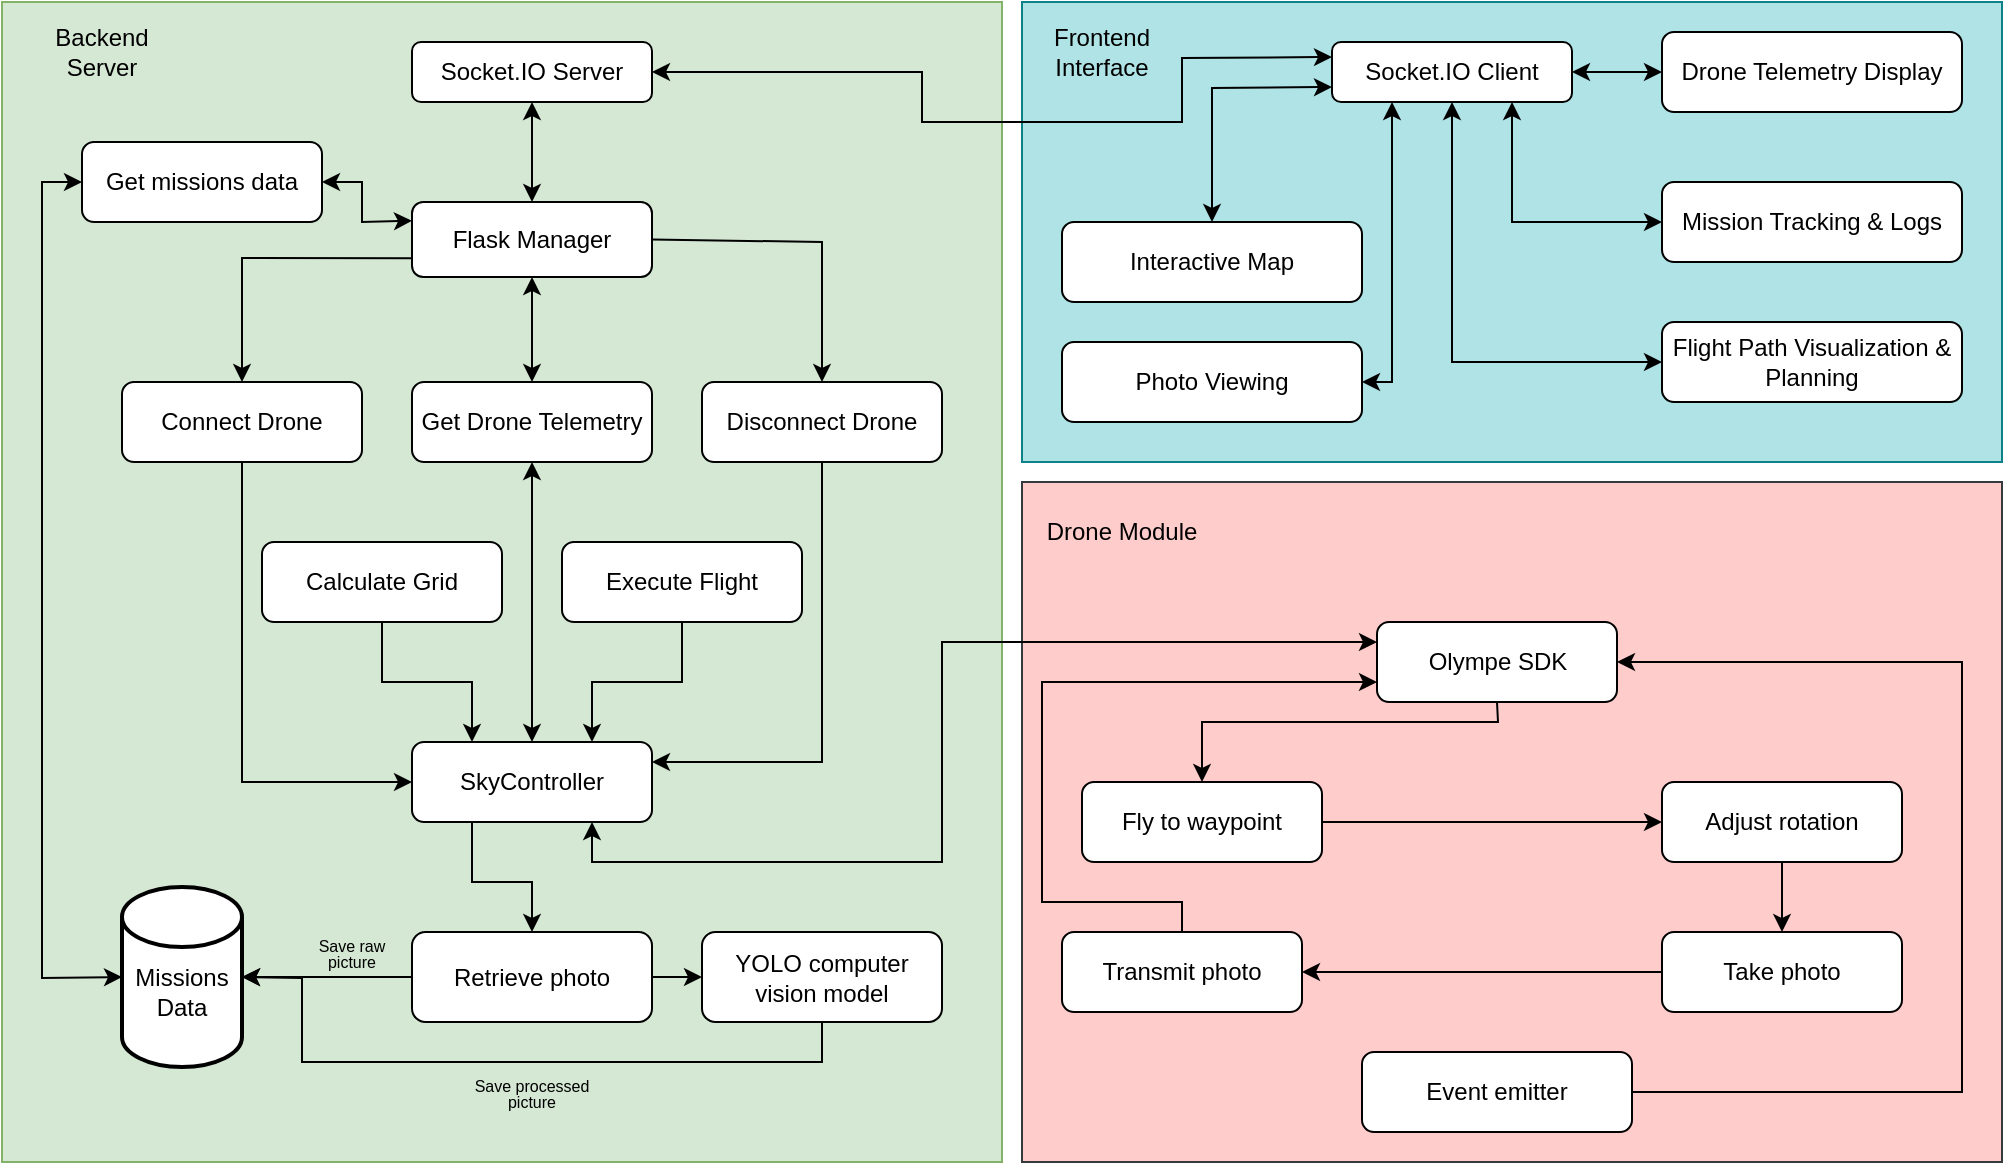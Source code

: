 <mxfile version="27.0.1">
  <diagram id="C5RBs43oDa-KdzZeNtuy" name="Page-1">
    <mxGraphModel dx="2008" dy="646" grid="1" gridSize="10" guides="1" tooltips="1" connect="1" arrows="1" fold="1" page="1" pageScale="1" pageWidth="827" pageHeight="1169" math="0" shadow="0">
      <root>
        <mxCell id="WIyWlLk6GJQsqaUBKTNV-0" />
        <mxCell id="WIyWlLk6GJQsqaUBKTNV-1" parent="WIyWlLk6GJQsqaUBKTNV-0" />
        <mxCell id="asMy0PvWTPp3YbjhJUl--8" value="" style="rounded=0;whiteSpace=wrap;html=1;fillColor=#b0e3e6;strokeColor=#0e8088;" vertex="1" parent="WIyWlLk6GJQsqaUBKTNV-1">
          <mxGeometry x="160" y="40" width="490" height="230" as="geometry" />
        </mxCell>
        <mxCell id="asMy0PvWTPp3YbjhJUl--15" value="" style="rounded=0;whiteSpace=wrap;html=1;fillColor=#d5e8d4;strokeColor=#82b366;labelBackgroundColor=none;" vertex="1" parent="WIyWlLk6GJQsqaUBKTNV-1">
          <mxGeometry x="-350" y="40" width="500" height="580" as="geometry" />
        </mxCell>
        <mxCell id="asMy0PvWTPp3YbjhJUl--16" value="" style="rounded=0;whiteSpace=wrap;html=1;fillColor=#ffcccc;strokeColor=#36393d;" vertex="1" parent="WIyWlLk6GJQsqaUBKTNV-1">
          <mxGeometry x="160" y="280" width="490" height="340" as="geometry" />
        </mxCell>
        <mxCell id="asMy0PvWTPp3YbjhJUl--17" value="Backend Server" style="text;html=1;align=center;verticalAlign=middle;whiteSpace=wrap;rounded=0;" vertex="1" parent="WIyWlLk6GJQsqaUBKTNV-1">
          <mxGeometry x="-340" y="40" width="80" height="50" as="geometry" />
        </mxCell>
        <mxCell id="asMy0PvWTPp3YbjhJUl--18" value="Frontend Interface" style="text;html=1;align=center;verticalAlign=middle;whiteSpace=wrap;rounded=0;" vertex="1" parent="WIyWlLk6GJQsqaUBKTNV-1">
          <mxGeometry x="160" y="40" width="80" height="50" as="geometry" />
        </mxCell>
        <mxCell id="asMy0PvWTPp3YbjhJUl--19" value="Drone Module" style="text;html=1;align=center;verticalAlign=middle;whiteSpace=wrap;rounded=0;" vertex="1" parent="WIyWlLk6GJQsqaUBKTNV-1">
          <mxGeometry x="170" y="280" width="80" height="50" as="geometry" />
        </mxCell>
        <mxCell id="asMy0PvWTPp3YbjhJUl--20" value="Socket.IO Server" style="rounded=1;whiteSpace=wrap;html=1;" vertex="1" parent="WIyWlLk6GJQsqaUBKTNV-1">
          <mxGeometry x="-145" y="60" width="120" height="30" as="geometry" />
        </mxCell>
        <mxCell id="asMy0PvWTPp3YbjhJUl--21" value="Socket.IO Client" style="rounded=1;whiteSpace=wrap;html=1;" vertex="1" parent="WIyWlLk6GJQsqaUBKTNV-1">
          <mxGeometry x="315" y="60" width="120" height="30" as="geometry" />
        </mxCell>
        <mxCell id="asMy0PvWTPp3YbjhJUl--23" value="" style="endArrow=classic;startArrow=classic;html=1;rounded=0;exitX=1;exitY=0.5;exitDx=0;exitDy=0;entryX=0;entryY=0.25;entryDx=0;entryDy=0;" edge="1" parent="WIyWlLk6GJQsqaUBKTNV-1" source="asMy0PvWTPp3YbjhJUl--20" target="asMy0PvWTPp3YbjhJUl--21">
          <mxGeometry width="50" height="50" relative="1" as="geometry">
            <mxPoint x="30" y="210" as="sourcePoint" />
            <mxPoint x="80" y="160" as="targetPoint" />
            <Array as="points">
              <mxPoint x="110" y="75" />
              <mxPoint x="110" y="100" />
              <mxPoint x="240" y="100" />
              <mxPoint x="240" y="68" />
            </Array>
          </mxGeometry>
        </mxCell>
        <mxCell id="asMy0PvWTPp3YbjhJUl--24" value="Photo Viewing" style="rounded=1;whiteSpace=wrap;html=1;" vertex="1" parent="WIyWlLk6GJQsqaUBKTNV-1">
          <mxGeometry x="180" y="210" width="150" height="40" as="geometry" />
        </mxCell>
        <mxCell id="asMy0PvWTPp3YbjhJUl--25" value="Mission Tracking &amp;amp; Logs" style="rounded=1;whiteSpace=wrap;html=1;" vertex="1" parent="WIyWlLk6GJQsqaUBKTNV-1">
          <mxGeometry x="480" y="130" width="150" height="40" as="geometry" />
        </mxCell>
        <mxCell id="asMy0PvWTPp3YbjhJUl--26" value="Drone Telemetry Display" style="rounded=1;whiteSpace=wrap;html=1;" vertex="1" parent="WIyWlLk6GJQsqaUBKTNV-1">
          <mxGeometry x="480" y="55" width="150" height="40" as="geometry" />
        </mxCell>
        <mxCell id="asMy0PvWTPp3YbjhJUl--27" value="Interactive Map" style="rounded=1;whiteSpace=wrap;html=1;" vertex="1" parent="WIyWlLk6GJQsqaUBKTNV-1">
          <mxGeometry x="180" y="150" width="150" height="40" as="geometry" />
        </mxCell>
        <mxCell id="asMy0PvWTPp3YbjhJUl--28" value="Flight Path Visualization &amp;amp; Planning" style="rounded=1;whiteSpace=wrap;html=1;" vertex="1" parent="WIyWlLk6GJQsqaUBKTNV-1">
          <mxGeometry x="480" y="200" width="150" height="40" as="geometry" />
        </mxCell>
        <mxCell id="asMy0PvWTPp3YbjhJUl--42" value="Olympe SDK" style="rounded=1;whiteSpace=wrap;html=1;" vertex="1" parent="WIyWlLk6GJQsqaUBKTNV-1">
          <mxGeometry x="337.5" y="350" width="120" height="40" as="geometry" />
        </mxCell>
        <mxCell id="asMy0PvWTPp3YbjhJUl--43" value="Flask Manager" style="rounded=1;whiteSpace=wrap;html=1;" vertex="1" parent="WIyWlLk6GJQsqaUBKTNV-1">
          <mxGeometry x="-145" y="140" width="120" height="37.5" as="geometry" />
        </mxCell>
        <mxCell id="asMy0PvWTPp3YbjhJUl--48" value="&lt;div&gt;&lt;br&gt;&lt;/div&gt;&lt;div&gt;Missions Data&lt;/div&gt;" style="strokeWidth=2;html=1;shape=mxgraph.flowchart.database;whiteSpace=wrap;rounded=0;strokeColor=default;align=center;verticalAlign=middle;fontFamily=Helvetica;fontSize=12;fontColor=default;fillColor=default;" vertex="1" parent="WIyWlLk6GJQsqaUBKTNV-1">
          <mxGeometry x="-290" y="482.5" width="60" height="90" as="geometry" />
        </mxCell>
        <mxCell id="asMy0PvWTPp3YbjhJUl--49" value="Connect Drone" style="rounded=1;whiteSpace=wrap;html=1;strokeColor=default;align=center;verticalAlign=middle;fontFamily=Helvetica;fontSize=12;fontColor=default;fillColor=default;" vertex="1" parent="WIyWlLk6GJQsqaUBKTNV-1">
          <mxGeometry x="-290" y="230" width="120" height="40" as="geometry" />
        </mxCell>
        <mxCell id="asMy0PvWTPp3YbjhJUl--56" value="" style="endArrow=classic;startArrow=classic;html=1;rounded=0;fontFamily=Helvetica;fontSize=12;fontColor=default;exitX=0.5;exitY=0;exitDx=0;exitDy=0;entryX=0.5;entryY=1;entryDx=0;entryDy=0;" edge="1" parent="WIyWlLk6GJQsqaUBKTNV-1" source="asMy0PvWTPp3YbjhJUl--43" target="asMy0PvWTPp3YbjhJUl--20">
          <mxGeometry width="50" height="50" relative="1" as="geometry">
            <mxPoint x="220" y="320" as="sourcePoint" />
            <mxPoint x="270" y="270" as="targetPoint" />
          </mxGeometry>
        </mxCell>
        <mxCell id="asMy0PvWTPp3YbjhJUl--63" value="Disconnect Drone" style="rounded=1;whiteSpace=wrap;html=1;strokeColor=default;align=center;verticalAlign=middle;fontFamily=Helvetica;fontSize=12;fontColor=default;fillColor=default;" vertex="1" parent="WIyWlLk6GJQsqaUBKTNV-1">
          <mxGeometry y="230" width="120" height="40" as="geometry" />
        </mxCell>
        <mxCell id="asMy0PvWTPp3YbjhJUl--64" value="SkyController" style="rounded=1;whiteSpace=wrap;html=1;strokeColor=default;align=center;verticalAlign=middle;fontFamily=Helvetica;fontSize=12;fontColor=default;fillColor=default;" vertex="1" parent="WIyWlLk6GJQsqaUBKTNV-1">
          <mxGeometry x="-145" y="410" width="120" height="40" as="geometry" />
        </mxCell>
        <mxCell id="asMy0PvWTPp3YbjhJUl--65" value="Get Drone Telemetry" style="rounded=1;whiteSpace=wrap;html=1;strokeColor=default;align=center;verticalAlign=middle;fontFamily=Helvetica;fontSize=12;fontColor=default;fillColor=default;" vertex="1" parent="WIyWlLk6GJQsqaUBKTNV-1">
          <mxGeometry x="-145" y="230" width="120" height="40" as="geometry" />
        </mxCell>
        <mxCell id="asMy0PvWTPp3YbjhJUl--66" value="Calculate Grid" style="rounded=1;whiteSpace=wrap;html=1;strokeColor=default;align=center;verticalAlign=middle;fontFamily=Helvetica;fontSize=12;fontColor=default;fillColor=default;" vertex="1" parent="WIyWlLk6GJQsqaUBKTNV-1">
          <mxGeometry x="-220" y="310" width="120" height="40" as="geometry" />
        </mxCell>
        <mxCell id="asMy0PvWTPp3YbjhJUl--67" value="Execute Flight" style="rounded=1;whiteSpace=wrap;html=1;strokeColor=default;align=center;verticalAlign=middle;fontFamily=Helvetica;fontSize=12;fontColor=default;fillColor=default;" vertex="1" parent="WIyWlLk6GJQsqaUBKTNV-1">
          <mxGeometry x="-70" y="310" width="120" height="40" as="geometry" />
        </mxCell>
        <mxCell id="asMy0PvWTPp3YbjhJUl--76" value="" style="endArrow=classic;startArrow=classic;html=1;rounded=0;fontFamily=Helvetica;fontSize=12;fontColor=default;exitX=0.75;exitY=1;exitDx=0;exitDy=0;entryX=0;entryY=0.25;entryDx=0;entryDy=0;" edge="1" parent="WIyWlLk6GJQsqaUBKTNV-1" source="asMy0PvWTPp3YbjhJUl--64" target="asMy0PvWTPp3YbjhJUl--42">
          <mxGeometry width="50" height="50" relative="1" as="geometry">
            <mxPoint x="-60" y="530" as="sourcePoint" />
            <mxPoint x="-10" y="480" as="targetPoint" />
            <Array as="points">
              <mxPoint x="-55" y="470" />
              <mxPoint x="120" y="470" />
              <mxPoint x="120" y="370" />
              <mxPoint x="120" y="360" />
            </Array>
          </mxGeometry>
        </mxCell>
        <mxCell id="asMy0PvWTPp3YbjhJUl--77" value="" style="endArrow=classic;html=1;rounded=0;fontFamily=Helvetica;fontSize=12;fontColor=default;exitX=0.5;exitY=1;exitDx=0;exitDy=0;entryX=0;entryY=0.5;entryDx=0;entryDy=0;" edge="1" parent="WIyWlLk6GJQsqaUBKTNV-1" source="asMy0PvWTPp3YbjhJUl--49" target="asMy0PvWTPp3YbjhJUl--64">
          <mxGeometry width="50" height="50" relative="1" as="geometry">
            <mxPoint x="220" y="370" as="sourcePoint" />
            <mxPoint x="270" y="320" as="targetPoint" />
            <Array as="points">
              <mxPoint x="-230" y="430" />
            </Array>
          </mxGeometry>
        </mxCell>
        <mxCell id="asMy0PvWTPp3YbjhJUl--79" value="" style="endArrow=classic;html=1;rounded=0;fontFamily=Helvetica;fontSize=12;fontColor=default;exitX=0.5;exitY=1;exitDx=0;exitDy=0;entryX=0.25;entryY=0;entryDx=0;entryDy=0;" edge="1" parent="WIyWlLk6GJQsqaUBKTNV-1" source="asMy0PvWTPp3YbjhJUl--66" target="asMy0PvWTPp3YbjhJUl--64">
          <mxGeometry width="50" height="50" relative="1" as="geometry">
            <mxPoint x="220" y="370" as="sourcePoint" />
            <mxPoint x="270" y="320" as="targetPoint" />
            <Array as="points">
              <mxPoint x="-160" y="380" />
              <mxPoint x="-115" y="380" />
            </Array>
          </mxGeometry>
        </mxCell>
        <mxCell id="asMy0PvWTPp3YbjhJUl--80" value="" style="endArrow=classic;html=1;rounded=0;fontFamily=Helvetica;fontSize=12;fontColor=default;exitX=0.5;exitY=1;exitDx=0;exitDy=0;entryX=0.75;entryY=0;entryDx=0;entryDy=0;" edge="1" parent="WIyWlLk6GJQsqaUBKTNV-1" source="asMy0PvWTPp3YbjhJUl--67" target="asMy0PvWTPp3YbjhJUl--64">
          <mxGeometry width="50" height="50" relative="1" as="geometry">
            <mxPoint x="220" y="370" as="sourcePoint" />
            <mxPoint x="270" y="320" as="targetPoint" />
            <Array as="points">
              <mxPoint x="-10" y="380" />
              <mxPoint x="-55" y="380" />
            </Array>
          </mxGeometry>
        </mxCell>
        <mxCell id="asMy0PvWTPp3YbjhJUl--81" value="" style="endArrow=classic;html=1;rounded=0;fontFamily=Helvetica;fontSize=12;fontColor=default;exitX=0.5;exitY=1;exitDx=0;exitDy=0;entryX=1;entryY=0.25;entryDx=0;entryDy=0;" edge="1" parent="WIyWlLk6GJQsqaUBKTNV-1" source="asMy0PvWTPp3YbjhJUl--63" target="asMy0PvWTPp3YbjhJUl--64">
          <mxGeometry width="50" height="50" relative="1" as="geometry">
            <mxPoint x="220" y="370" as="sourcePoint" />
            <mxPoint x="270" y="320" as="targetPoint" />
            <Array as="points">
              <mxPoint x="60" y="420" />
            </Array>
          </mxGeometry>
        </mxCell>
        <mxCell id="asMy0PvWTPp3YbjhJUl--82" value="" style="endArrow=classic;startArrow=classic;html=1;rounded=0;fontFamily=Helvetica;fontSize=12;fontColor=default;exitX=0.5;exitY=1;exitDx=0;exitDy=0;entryX=0.5;entryY=0;entryDx=0;entryDy=0;" edge="1" parent="WIyWlLk6GJQsqaUBKTNV-1" source="asMy0PvWTPp3YbjhJUl--65" target="asMy0PvWTPp3YbjhJUl--64">
          <mxGeometry width="50" height="50" relative="1" as="geometry">
            <mxPoint x="220" y="370" as="sourcePoint" />
            <mxPoint x="270" y="320" as="targetPoint" />
          </mxGeometry>
        </mxCell>
        <mxCell id="asMy0PvWTPp3YbjhJUl--83" value="" style="endArrow=classic;startArrow=classic;html=1;rounded=0;fontFamily=Helvetica;fontSize=12;fontColor=default;exitX=0.5;exitY=0;exitDx=0;exitDy=0;entryX=0.5;entryY=1;entryDx=0;entryDy=0;" edge="1" parent="WIyWlLk6GJQsqaUBKTNV-1" source="asMy0PvWTPp3YbjhJUl--65" target="asMy0PvWTPp3YbjhJUl--43">
          <mxGeometry width="50" height="50" relative="1" as="geometry">
            <mxPoint x="220" y="370" as="sourcePoint" />
            <mxPoint x="270" y="320" as="targetPoint" />
          </mxGeometry>
        </mxCell>
        <mxCell id="asMy0PvWTPp3YbjhJUl--91" value="" style="edgeStyle=orthogonalEdgeStyle;rounded=0;orthogonalLoop=1;jettySize=auto;html=1;fontFamily=Helvetica;fontSize=12;fontColor=default;" edge="1" parent="WIyWlLk6GJQsqaUBKTNV-1" source="asMy0PvWTPp3YbjhJUl--85" target="asMy0PvWTPp3YbjhJUl--86">
          <mxGeometry relative="1" as="geometry" />
        </mxCell>
        <mxCell id="asMy0PvWTPp3YbjhJUl--85" value="Fly to waypoint" style="rounded=1;whiteSpace=wrap;html=1;strokeColor=default;align=center;verticalAlign=middle;fontFamily=Helvetica;fontSize=12;fontColor=default;fillColor=default;" vertex="1" parent="WIyWlLk6GJQsqaUBKTNV-1">
          <mxGeometry x="190" y="430" width="120" height="40" as="geometry" />
        </mxCell>
        <mxCell id="asMy0PvWTPp3YbjhJUl--92" value="" style="edgeStyle=orthogonalEdgeStyle;rounded=0;orthogonalLoop=1;jettySize=auto;html=1;fontFamily=Helvetica;fontSize=12;fontColor=default;" edge="1" parent="WIyWlLk6GJQsqaUBKTNV-1" source="asMy0PvWTPp3YbjhJUl--86" target="asMy0PvWTPp3YbjhJUl--87">
          <mxGeometry relative="1" as="geometry" />
        </mxCell>
        <mxCell id="asMy0PvWTPp3YbjhJUl--86" value="Adjust rotation" style="rounded=1;whiteSpace=wrap;html=1;strokeColor=default;align=center;verticalAlign=middle;fontFamily=Helvetica;fontSize=12;fontColor=default;fillColor=default;" vertex="1" parent="WIyWlLk6GJQsqaUBKTNV-1">
          <mxGeometry x="480" y="430" width="120" height="40" as="geometry" />
        </mxCell>
        <mxCell id="asMy0PvWTPp3YbjhJUl--93" value="" style="edgeStyle=orthogonalEdgeStyle;rounded=0;orthogonalLoop=1;jettySize=auto;html=1;fontFamily=Helvetica;fontSize=12;fontColor=default;" edge="1" parent="WIyWlLk6GJQsqaUBKTNV-1" source="asMy0PvWTPp3YbjhJUl--87" target="asMy0PvWTPp3YbjhJUl--89">
          <mxGeometry relative="1" as="geometry" />
        </mxCell>
        <mxCell id="asMy0PvWTPp3YbjhJUl--87" value="Take photo" style="rounded=1;whiteSpace=wrap;html=1;strokeColor=default;align=center;verticalAlign=middle;fontFamily=Helvetica;fontSize=12;fontColor=default;fillColor=default;" vertex="1" parent="WIyWlLk6GJQsqaUBKTNV-1">
          <mxGeometry x="480" y="505" width="120" height="40" as="geometry" />
        </mxCell>
        <mxCell id="asMy0PvWTPp3YbjhJUl--89" value="Transmit photo" style="rounded=1;whiteSpace=wrap;html=1;strokeColor=default;align=center;verticalAlign=middle;fontFamily=Helvetica;fontSize=12;fontColor=default;fillColor=default;" vertex="1" parent="WIyWlLk6GJQsqaUBKTNV-1">
          <mxGeometry x="180" y="505" width="120" height="40" as="geometry" />
        </mxCell>
        <mxCell id="asMy0PvWTPp3YbjhJUl--90" value="" style="endArrow=classic;html=1;rounded=0;fontFamily=Helvetica;fontSize=12;fontColor=default;exitX=0.5;exitY=1;exitDx=0;exitDy=0;entryX=0.5;entryY=0;entryDx=0;entryDy=0;" edge="1" parent="WIyWlLk6GJQsqaUBKTNV-1" source="asMy0PvWTPp3YbjhJUl--42" target="asMy0PvWTPp3YbjhJUl--85">
          <mxGeometry width="50" height="50" relative="1" as="geometry">
            <mxPoint x="220" y="370" as="sourcePoint" />
            <mxPoint x="270" y="320" as="targetPoint" />
            <Array as="points">
              <mxPoint x="398" y="400" />
              <mxPoint x="250" y="400" />
            </Array>
          </mxGeometry>
        </mxCell>
        <mxCell id="asMy0PvWTPp3YbjhJUl--96" value="" style="endArrow=classic;html=1;rounded=0;fontFamily=Helvetica;fontSize=12;fontColor=default;exitX=0.5;exitY=0;exitDx=0;exitDy=0;entryX=0;entryY=0.75;entryDx=0;entryDy=0;" edge="1" parent="WIyWlLk6GJQsqaUBKTNV-1" source="asMy0PvWTPp3YbjhJUl--89" target="asMy0PvWTPp3YbjhJUl--42">
          <mxGeometry width="50" height="50" relative="1" as="geometry">
            <mxPoint x="220" y="370" as="sourcePoint" />
            <mxPoint x="270" y="320" as="targetPoint" />
            <Array as="points">
              <mxPoint x="240" y="490" />
              <mxPoint x="170" y="490" />
              <mxPoint x="170" y="380" />
            </Array>
          </mxGeometry>
        </mxCell>
        <mxCell id="asMy0PvWTPp3YbjhJUl--98" value="" style="edgeStyle=orthogonalEdgeStyle;rounded=0;orthogonalLoop=1;jettySize=auto;html=1;fontFamily=Helvetica;fontSize=12;fontColor=default;entryX=1;entryY=0.5;entryDx=0;entryDy=0;entryPerimeter=0;" edge="1" parent="WIyWlLk6GJQsqaUBKTNV-1" source="asMy0PvWTPp3YbjhJUl--97" target="asMy0PvWTPp3YbjhJUl--48">
          <mxGeometry relative="1" as="geometry" />
        </mxCell>
        <mxCell id="asMy0PvWTPp3YbjhJUl--106" value="" style="edgeStyle=orthogonalEdgeStyle;rounded=0;orthogonalLoop=1;jettySize=auto;html=1;fontFamily=Helvetica;fontSize=12;fontColor=default;" edge="1" parent="WIyWlLk6GJQsqaUBKTNV-1" source="asMy0PvWTPp3YbjhJUl--97" target="asMy0PvWTPp3YbjhJUl--105">
          <mxGeometry relative="1" as="geometry" />
        </mxCell>
        <mxCell id="asMy0PvWTPp3YbjhJUl--97" value="Retrieve photo" style="rounded=1;whiteSpace=wrap;html=1;strokeColor=default;align=center;verticalAlign=middle;fontFamily=Helvetica;fontSize=12;fontColor=default;fillColor=default;" vertex="1" parent="WIyWlLk6GJQsqaUBKTNV-1">
          <mxGeometry x="-145" y="505" width="120" height="45" as="geometry" />
        </mxCell>
        <mxCell id="asMy0PvWTPp3YbjhJUl--100" value="Event emitter" style="rounded=1;whiteSpace=wrap;html=1;strokeColor=default;align=center;verticalAlign=middle;fontFamily=Helvetica;fontSize=12;fontColor=default;fillColor=default;" vertex="1" parent="WIyWlLk6GJQsqaUBKTNV-1">
          <mxGeometry x="330" y="565" width="135" height="40" as="geometry" />
        </mxCell>
        <mxCell id="asMy0PvWTPp3YbjhJUl--103" value="" style="endArrow=classic;html=1;rounded=0;fontFamily=Helvetica;fontSize=12;fontColor=default;exitX=1;exitY=0.5;exitDx=0;exitDy=0;entryX=1;entryY=0.5;entryDx=0;entryDy=0;" edge="1" parent="WIyWlLk6GJQsqaUBKTNV-1" source="asMy0PvWTPp3YbjhJUl--100" target="asMy0PvWTPp3YbjhJUl--42">
          <mxGeometry width="50" height="50" relative="1" as="geometry">
            <mxPoint x="220" y="560" as="sourcePoint" />
            <mxPoint x="270" y="510" as="targetPoint" />
            <Array as="points">
              <mxPoint x="630" y="585" />
              <mxPoint x="630" y="370" />
            </Array>
          </mxGeometry>
        </mxCell>
        <mxCell id="asMy0PvWTPp3YbjhJUl--104" value="" style="endArrow=classic;html=1;rounded=0;fontFamily=Helvetica;fontSize=12;fontColor=default;exitX=0.25;exitY=1;exitDx=0;exitDy=0;entryX=0.5;entryY=0;entryDx=0;entryDy=0;" edge="1" parent="WIyWlLk6GJQsqaUBKTNV-1" source="asMy0PvWTPp3YbjhJUl--64" target="asMy0PvWTPp3YbjhJUl--97">
          <mxGeometry width="50" height="50" relative="1" as="geometry">
            <mxPoint x="220" y="560" as="sourcePoint" />
            <mxPoint x="270" y="510" as="targetPoint" />
            <Array as="points">
              <mxPoint x="-115" y="480" />
              <mxPoint x="-85" y="480" />
            </Array>
          </mxGeometry>
        </mxCell>
        <mxCell id="asMy0PvWTPp3YbjhJUl--105" value="YOLO computer vision model" style="rounded=1;whiteSpace=wrap;html=1;strokeColor=default;align=center;verticalAlign=middle;fontFamily=Helvetica;fontSize=12;fontColor=default;fillColor=default;" vertex="1" parent="WIyWlLk6GJQsqaUBKTNV-1">
          <mxGeometry y="505" width="120" height="45" as="geometry" />
        </mxCell>
        <mxCell id="asMy0PvWTPp3YbjhJUl--109" value="" style="endArrow=classic;html=1;rounded=0;fontFamily=Helvetica;fontSize=12;fontColor=default;exitX=0.5;exitY=1;exitDx=0;exitDy=0;entryX=1;entryY=0.5;entryDx=0;entryDy=0;entryPerimeter=0;" edge="1" parent="WIyWlLk6GJQsqaUBKTNV-1" source="asMy0PvWTPp3YbjhJUl--105" target="asMy0PvWTPp3YbjhJUl--48">
          <mxGeometry width="50" height="50" relative="1" as="geometry">
            <mxPoint x="220" y="390" as="sourcePoint" />
            <mxPoint x="270" y="340" as="targetPoint" />
            <Array as="points">
              <mxPoint x="60" y="570" />
              <mxPoint x="-160" y="570" />
              <mxPoint x="-200" y="570" />
              <mxPoint x="-200" y="528" />
            </Array>
          </mxGeometry>
        </mxCell>
        <mxCell id="asMy0PvWTPp3YbjhJUl--110" value="&lt;div style=&quot;line-height: 60%;&quot;&gt;&lt;font style=&quot;font-size: 8px; line-height: 60%;&quot;&gt;Save raw picture&lt;/font&gt;&lt;/div&gt;" style="text;html=1;align=center;verticalAlign=middle;whiteSpace=wrap;rounded=0;fontFamily=Helvetica;fontSize=12;fontColor=default;" vertex="1" parent="WIyWlLk6GJQsqaUBKTNV-1">
          <mxGeometry x="-205" y="500" width="60" height="30" as="geometry" />
        </mxCell>
        <mxCell id="asMy0PvWTPp3YbjhJUl--112" value="&lt;div style=&quot;line-height: 60%;&quot;&gt;&lt;div&gt;&lt;font style=&quot;font-size: 8px; line-height: 60%;&quot;&gt;Save processed picture&lt;/font&gt;&lt;/div&gt;&lt;/div&gt;" style="text;html=1;align=center;verticalAlign=middle;whiteSpace=wrap;rounded=0;fontFamily=Helvetica;fontSize=12;fontColor=default;" vertex="1" parent="WIyWlLk6GJQsqaUBKTNV-1">
          <mxGeometry x="-115" y="570" width="60" height="30" as="geometry" />
        </mxCell>
        <mxCell id="asMy0PvWTPp3YbjhJUl--118" value="Get missions data" style="rounded=1;whiteSpace=wrap;html=1;strokeColor=default;align=center;verticalAlign=middle;fontFamily=Helvetica;fontSize=12;fontColor=default;fillColor=default;" vertex="1" parent="WIyWlLk6GJQsqaUBKTNV-1">
          <mxGeometry x="-310" y="110" width="120" height="40" as="geometry" />
        </mxCell>
        <mxCell id="asMy0PvWTPp3YbjhJUl--120" value="" style="endArrow=classic;startArrow=classic;html=1;rounded=0;fontFamily=Helvetica;fontSize=12;fontColor=default;entryX=0;entryY=0.5;entryDx=0;entryDy=0;exitX=0;exitY=0.5;exitDx=0;exitDy=0;exitPerimeter=0;" edge="1" parent="WIyWlLk6GJQsqaUBKTNV-1" source="asMy0PvWTPp3YbjhJUl--48" target="asMy0PvWTPp3YbjhJUl--118">
          <mxGeometry width="50" height="50" relative="1" as="geometry">
            <mxPoint x="180" y="370" as="sourcePoint" />
            <mxPoint x="230" y="320" as="targetPoint" />
            <Array as="points">
              <mxPoint x="-330" y="528" />
              <mxPoint x="-330" y="130" />
            </Array>
          </mxGeometry>
        </mxCell>
        <mxCell id="asMy0PvWTPp3YbjhJUl--121" value="" style="endArrow=classic;html=1;rounded=0;fontFamily=Helvetica;fontSize=12;fontColor=default;exitX=1;exitY=0.5;exitDx=0;exitDy=0;entryX=0.5;entryY=0;entryDx=0;entryDy=0;" edge="1" parent="WIyWlLk6GJQsqaUBKTNV-1" source="asMy0PvWTPp3YbjhJUl--43" target="asMy0PvWTPp3YbjhJUl--63">
          <mxGeometry width="50" height="50" relative="1" as="geometry">
            <mxPoint x="180" y="370" as="sourcePoint" />
            <mxPoint x="230" y="320" as="targetPoint" />
            <Array as="points">
              <mxPoint x="60" y="160" />
            </Array>
          </mxGeometry>
        </mxCell>
        <mxCell id="asMy0PvWTPp3YbjhJUl--123" value="" style="endArrow=classic;html=1;rounded=0;fontFamily=Helvetica;fontSize=12;fontColor=default;exitX=0;exitY=0.75;exitDx=0;exitDy=0;entryX=0.5;entryY=0;entryDx=0;entryDy=0;" edge="1" parent="WIyWlLk6GJQsqaUBKTNV-1" source="asMy0PvWTPp3YbjhJUl--43" target="asMy0PvWTPp3YbjhJUl--49">
          <mxGeometry width="50" height="50" relative="1" as="geometry">
            <mxPoint x="180" y="370" as="sourcePoint" />
            <mxPoint x="230" y="320" as="targetPoint" />
            <Array as="points">
              <mxPoint x="-230" y="168" />
            </Array>
          </mxGeometry>
        </mxCell>
        <mxCell id="asMy0PvWTPp3YbjhJUl--125" value="" style="endArrow=classic;startArrow=classic;html=1;rounded=0;fontFamily=Helvetica;fontSize=12;fontColor=default;exitX=1;exitY=0.5;exitDx=0;exitDy=0;entryX=0;entryY=0.25;entryDx=0;entryDy=0;" edge="1" parent="WIyWlLk6GJQsqaUBKTNV-1" source="asMy0PvWTPp3YbjhJUl--118" target="asMy0PvWTPp3YbjhJUl--43">
          <mxGeometry width="50" height="50" relative="1" as="geometry">
            <mxPoint x="180" y="370" as="sourcePoint" />
            <mxPoint x="230" y="320" as="targetPoint" />
            <Array as="points">
              <mxPoint x="-170" y="130" />
              <mxPoint x="-170" y="150" />
            </Array>
          </mxGeometry>
        </mxCell>
        <mxCell id="asMy0PvWTPp3YbjhJUl--130" value="" style="endArrow=classic;startArrow=classic;html=1;rounded=0;fontFamily=Helvetica;fontSize=12;fontColor=default;exitX=0.5;exitY=0;exitDx=0;exitDy=0;entryX=0;entryY=0.75;entryDx=0;entryDy=0;" edge="1" parent="WIyWlLk6GJQsqaUBKTNV-1" source="asMy0PvWTPp3YbjhJUl--27" target="asMy0PvWTPp3YbjhJUl--21">
          <mxGeometry width="50" height="50" relative="1" as="geometry">
            <mxPoint x="180" y="370" as="sourcePoint" />
            <mxPoint x="230" y="320" as="targetPoint" />
            <Array as="points">
              <mxPoint x="255" y="130" />
              <mxPoint x="255" y="83" />
            </Array>
          </mxGeometry>
        </mxCell>
        <mxCell id="asMy0PvWTPp3YbjhJUl--131" value="" style="endArrow=classic;startArrow=classic;html=1;rounded=0;fontFamily=Helvetica;fontSize=12;fontColor=default;exitX=1;exitY=0.5;exitDx=0;exitDy=0;entryX=0;entryY=0.5;entryDx=0;entryDy=0;" edge="1" parent="WIyWlLk6GJQsqaUBKTNV-1" source="asMy0PvWTPp3YbjhJUl--21" target="asMy0PvWTPp3YbjhJUl--26">
          <mxGeometry width="50" height="50" relative="1" as="geometry">
            <mxPoint x="265" y="160" as="sourcePoint" />
            <mxPoint x="385" y="100" as="targetPoint" />
            <Array as="points">
              <mxPoint x="460" y="75" />
            </Array>
          </mxGeometry>
        </mxCell>
        <mxCell id="asMy0PvWTPp3YbjhJUl--132" value="" style="endArrow=classic;startArrow=classic;html=1;rounded=0;fontFamily=Helvetica;fontSize=12;fontColor=default;exitX=0.75;exitY=1;exitDx=0;exitDy=0;entryX=0;entryY=0.5;entryDx=0;entryDy=0;" edge="1" parent="WIyWlLk6GJQsqaUBKTNV-1" source="asMy0PvWTPp3YbjhJUl--21" target="asMy0PvWTPp3YbjhJUl--25">
          <mxGeometry width="50" height="50" relative="1" as="geometry">
            <mxPoint x="445" y="85" as="sourcePoint" />
            <mxPoint x="490" y="85" as="targetPoint" />
            <Array as="points">
              <mxPoint x="405" y="150" />
            </Array>
          </mxGeometry>
        </mxCell>
        <mxCell id="asMy0PvWTPp3YbjhJUl--133" value="" style="endArrow=classic;startArrow=classic;html=1;rounded=0;fontFamily=Helvetica;fontSize=12;fontColor=default;exitX=0.5;exitY=1;exitDx=0;exitDy=0;entryX=0;entryY=0.5;entryDx=0;entryDy=0;" edge="1" parent="WIyWlLk6GJQsqaUBKTNV-1" source="asMy0PvWTPp3YbjhJUl--21" target="asMy0PvWTPp3YbjhJUl--28">
          <mxGeometry width="50" height="50" relative="1" as="geometry">
            <mxPoint x="415" y="100" as="sourcePoint" />
            <mxPoint x="490" y="137" as="targetPoint" />
            <Array as="points">
              <mxPoint x="375" y="220" />
            </Array>
          </mxGeometry>
        </mxCell>
        <mxCell id="asMy0PvWTPp3YbjhJUl--136" value="" style="endArrow=classic;startArrow=classic;html=1;rounded=0;fontFamily=Helvetica;fontSize=12;fontColor=default;exitX=1;exitY=0.5;exitDx=0;exitDy=0;entryX=0.25;entryY=1;entryDx=0;entryDy=0;" edge="1" parent="WIyWlLk6GJQsqaUBKTNV-1" source="asMy0PvWTPp3YbjhJUl--24" target="asMy0PvWTPp3YbjhJUl--21">
          <mxGeometry width="50" height="50" relative="1" as="geometry">
            <mxPoint x="180" y="370" as="sourcePoint" />
            <mxPoint x="230" y="320" as="targetPoint" />
            <Array as="points">
              <mxPoint x="345" y="230" />
            </Array>
          </mxGeometry>
        </mxCell>
      </root>
    </mxGraphModel>
  </diagram>
</mxfile>
